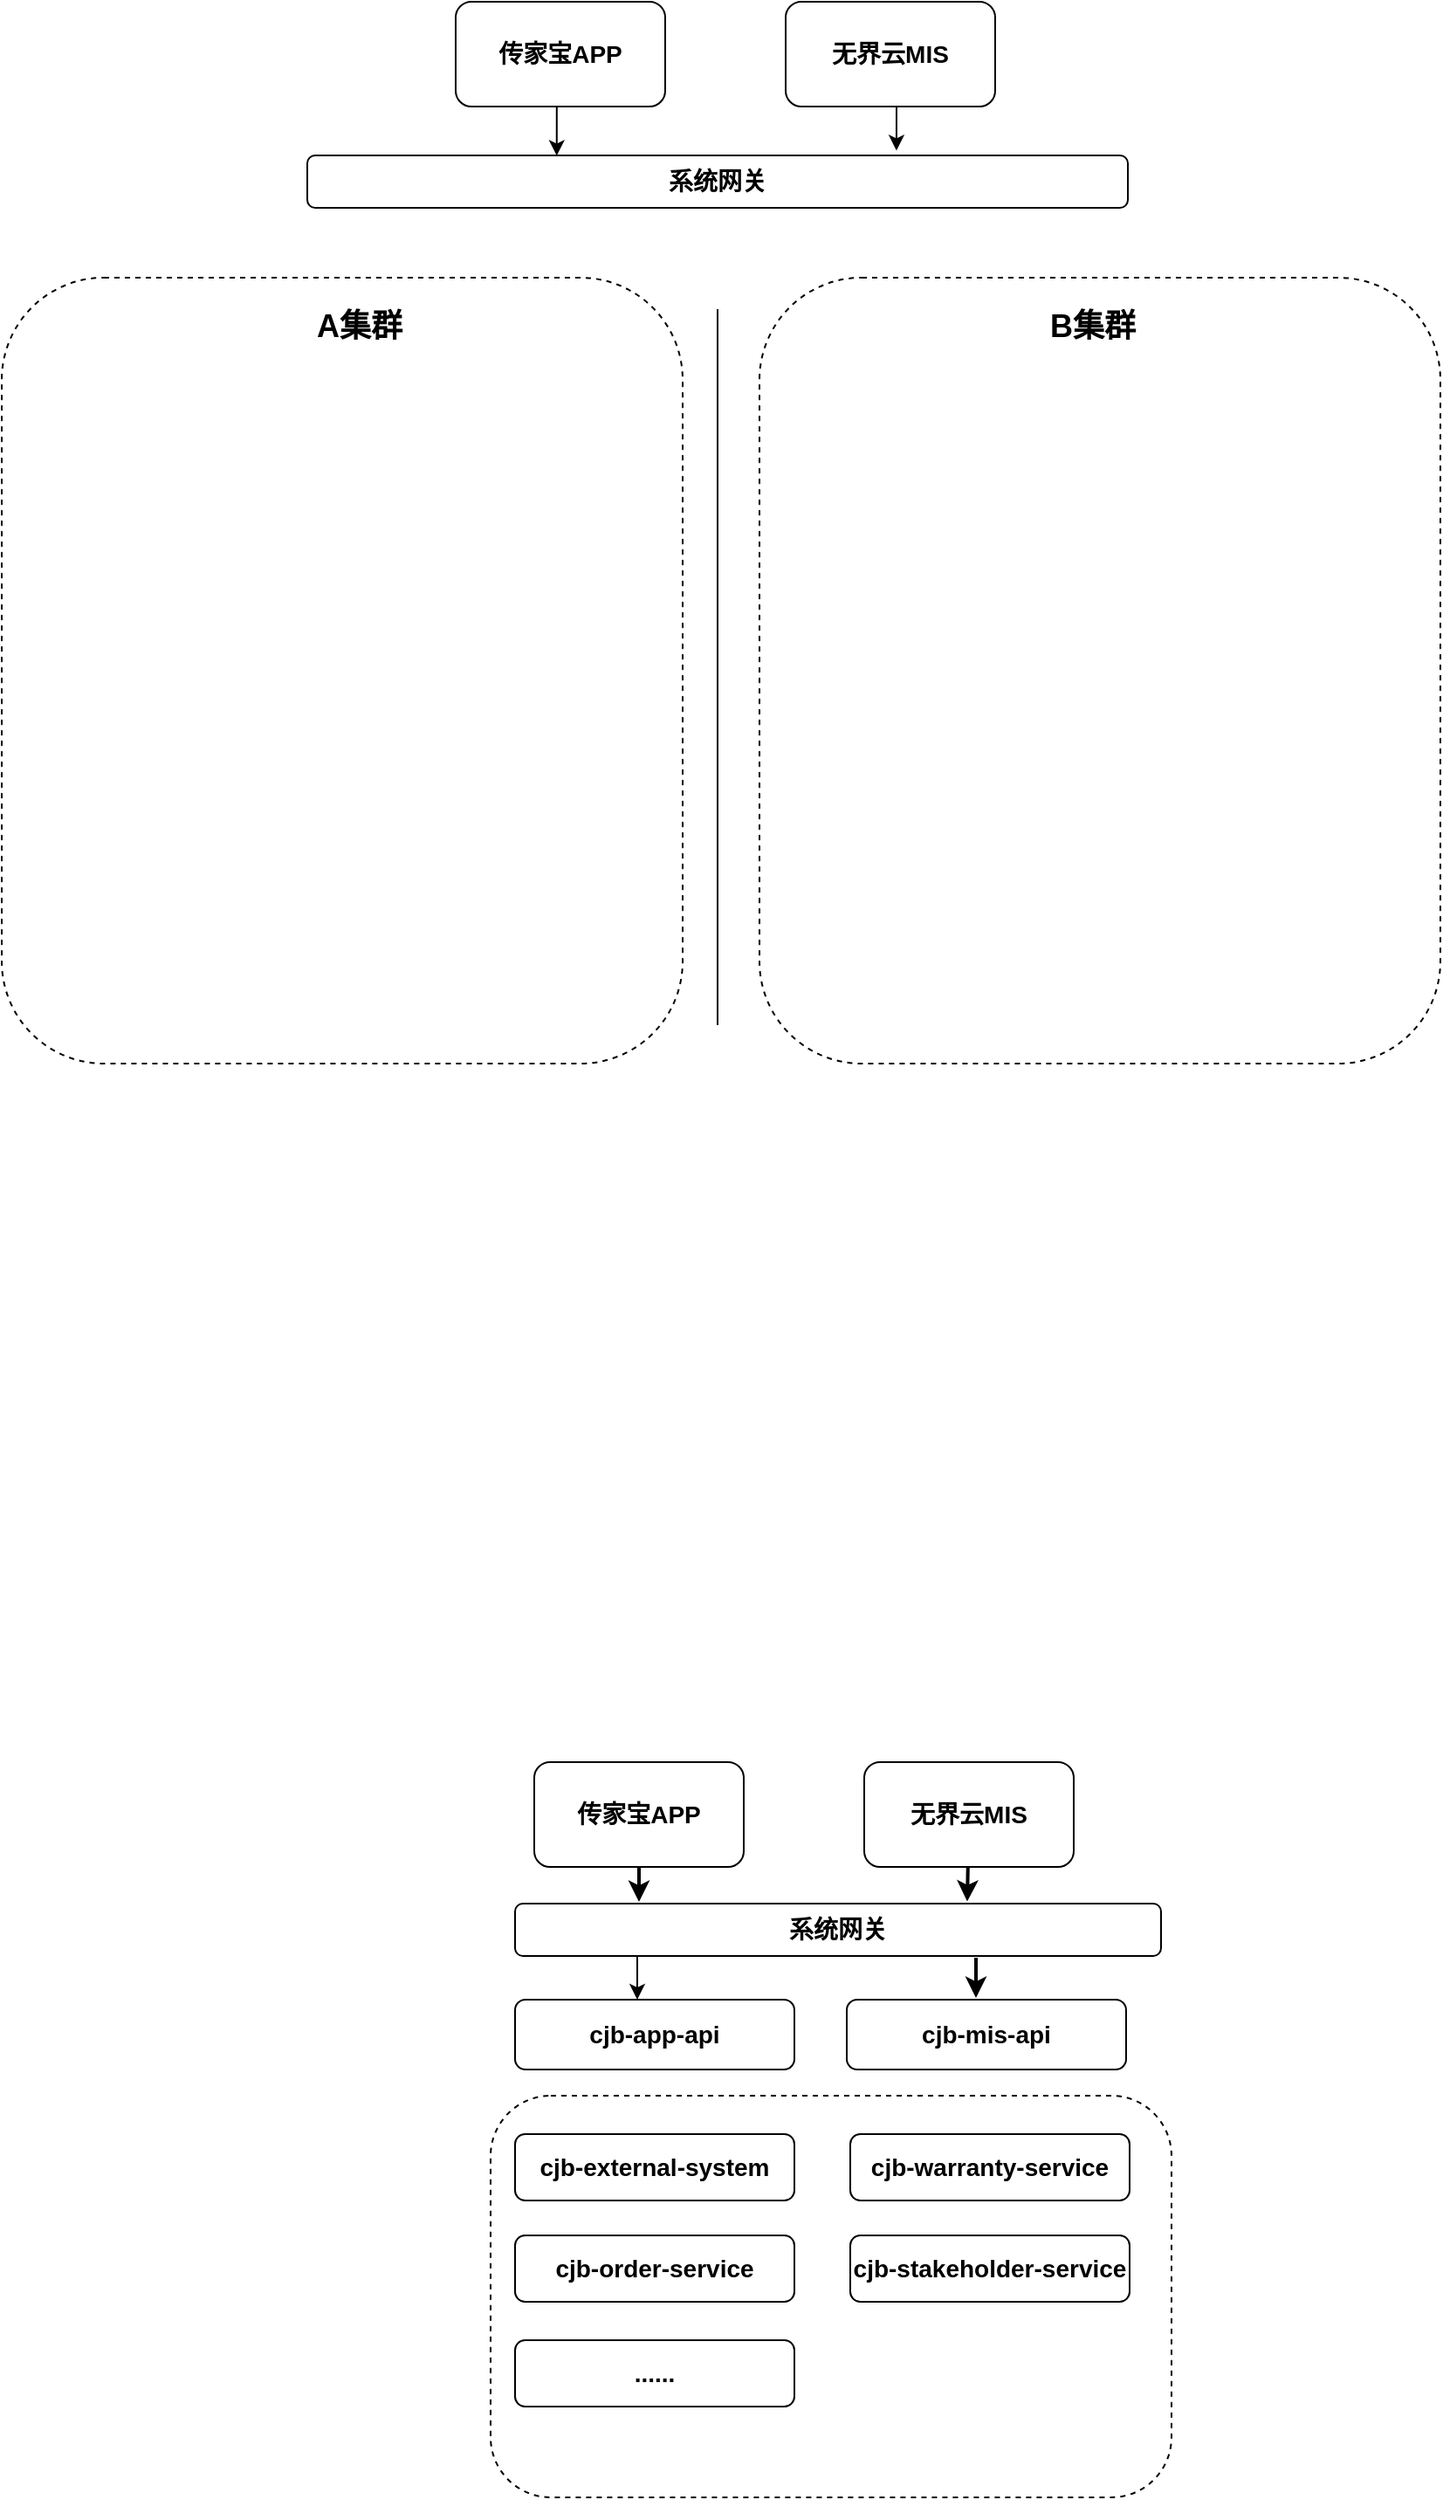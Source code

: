 <mxfile version="14.0.1" type="github">
  <diagram id="MpKOYXsyZB0nzLLyLdtM" name="Page-1">
    <mxGraphModel dx="1740" dy="520" grid="1" gridSize="10" guides="1" tooltips="1" connect="1" arrows="1" fold="1" page="1" pageScale="1" pageWidth="827" pageHeight="1169" math="0" shadow="0">
      <root>
        <mxCell id="0" />
        <mxCell id="1" parent="0" />
        <mxCell id="EF4DgZaoUzox8hAfEua7-14" value="&lt;span style=&quot;font-size: 14px&quot;&gt;&lt;b&gt;&lt;br&gt;&lt;/b&gt;&lt;/span&gt;" style="rounded=1;whiteSpace=wrap;html=1;dashed=1;" vertex="1" parent="1">
          <mxGeometry x="414" y="310" width="390" height="450" as="geometry" />
        </mxCell>
        <mxCell id="EF4DgZaoUzox8hAfEua7-13" value="&lt;span style=&quot;font-size: 14px&quot;&gt;&lt;b&gt;&lt;br&gt;&lt;/b&gt;&lt;/span&gt;" style="rounded=1;whiteSpace=wrap;html=1;dashed=1;" vertex="1" parent="1">
          <mxGeometry x="-20" y="310" width="390" height="450" as="geometry" />
        </mxCell>
        <mxCell id="i4v3Hct5WxHWQe_M93EY-2" value="&lt;span style=&quot;font-size: 14px&quot;&gt;&lt;b&gt;&lt;br&gt;&lt;/b&gt;&lt;/span&gt;" style="rounded=1;whiteSpace=wrap;html=1;dashed=1;" parent="1" vertex="1">
          <mxGeometry x="260" y="1351" width="390" height="230" as="geometry" />
        </mxCell>
        <mxCell id="_Qi3U7-KNklzHWl9HvJi-1" style="orthogonalLoop=1;jettySize=auto;html=1;strokeWidth=2;" parent="1" source="_Qi3U7-KNklzHWl9HvJi-2" edge="1">
          <mxGeometry relative="1" as="geometry">
            <mxPoint x="345" y="1240" as="targetPoint" />
          </mxGeometry>
        </mxCell>
        <mxCell id="_Qi3U7-KNklzHWl9HvJi-2" value="&lt;font style=&quot;font-size: 14px&quot;&gt;&lt;b&gt;传家宝APP&lt;/b&gt;&lt;/font&gt;" style="rounded=1;whiteSpace=wrap;html=1;" parent="1" vertex="1">
          <mxGeometry x="285" y="1160" width="120" height="60" as="geometry" />
        </mxCell>
        <mxCell id="_Qi3U7-KNklzHWl9HvJi-3" style="edgeStyle=none;orthogonalLoop=1;jettySize=auto;html=1;strokeWidth=2;entryX=0.7;entryY=-0.04;entryDx=0;entryDy=0;entryPerimeter=0;" parent="1" source="_Qi3U7-KNklzHWl9HvJi-4" target="_Qi3U7-KNklzHWl9HvJi-7" edge="1">
          <mxGeometry relative="1" as="geometry" />
        </mxCell>
        <mxCell id="_Qi3U7-KNklzHWl9HvJi-4" value="&lt;font style=&quot;font-size: 14px&quot;&gt;&lt;b&gt;无界云MIS&lt;/b&gt;&lt;/font&gt;" style="rounded=1;whiteSpace=wrap;html=1;" parent="1" vertex="1">
          <mxGeometry x="474" y="1160" width="120" height="60" as="geometry" />
        </mxCell>
        <mxCell id="2XZ529oUCofOYE8xTM4C-4" style="edgeStyle=orthogonalEdgeStyle;rounded=0;orthogonalLoop=1;jettySize=auto;html=1;exitX=0.25;exitY=1;exitDx=0;exitDy=0;entryX=0.5;entryY=0;entryDx=0;entryDy=0;" parent="1" edge="1">
          <mxGeometry relative="1" as="geometry">
            <mxPoint x="356.5" y="1271" as="sourcePoint" />
            <mxPoint x="344" y="1296" as="targetPoint" />
          </mxGeometry>
        </mxCell>
        <mxCell id="_Qi3U7-KNklzHWl9HvJi-7" value="&lt;span style=&quot;font-size: 14px&quot;&gt;&lt;b&gt;系统网关&lt;/b&gt;&lt;/span&gt;" style="rounded=1;whiteSpace=wrap;html=1;" parent="1" vertex="1">
          <mxGeometry x="274" y="1241" width="370" height="30" as="geometry" />
        </mxCell>
        <mxCell id="_Qi3U7-KNklzHWl9HvJi-8" value="&lt;span style=&quot;font-size: 14px&quot;&gt;&lt;b&gt;cjb-app-api&lt;br&gt;&lt;/b&gt;&lt;/span&gt;" style="rounded=1;whiteSpace=wrap;html=1;" parent="1" vertex="1">
          <mxGeometry x="274" y="1296" width="160" height="40" as="geometry" />
        </mxCell>
        <mxCell id="_Qi3U7-KNklzHWl9HvJi-10" value="&lt;span style=&quot;font-size: 14px&quot;&gt;&lt;b&gt;cjb-external-system&lt;/b&gt;&lt;/span&gt;" style="rounded=1;whiteSpace=wrap;html=1;" parent="1" vertex="1">
          <mxGeometry x="274" y="1373" width="160" height="38" as="geometry" />
        </mxCell>
        <mxCell id="2XZ529oUCofOYE8xTM4C-5" value="&lt;span style=&quot;font-size: 14px&quot;&gt;&lt;b&gt;cjb-mis-api&lt;br&gt;&lt;/b&gt;&lt;/span&gt;" style="rounded=1;whiteSpace=wrap;html=1;" parent="1" vertex="1">
          <mxGeometry x="464" y="1296" width="160" height="40" as="geometry" />
        </mxCell>
        <mxCell id="2XZ529oUCofOYE8xTM4C-9" style="orthogonalLoop=1;jettySize=auto;html=1;strokeWidth=2;" parent="1" edge="1">
          <mxGeometry relative="1" as="geometry">
            <mxPoint x="538" y="1272" as="sourcePoint" />
            <mxPoint x="538" y="1295" as="targetPoint" />
          </mxGeometry>
        </mxCell>
        <mxCell id="i4v3Hct5WxHWQe_M93EY-3" value="&lt;span style=&quot;font-size: 14px&quot;&gt;&lt;b&gt;cjb-warranty-service&lt;/b&gt;&lt;/span&gt;" style="rounded=1;whiteSpace=wrap;html=1;" parent="1" vertex="1">
          <mxGeometry x="466" y="1373" width="160" height="38" as="geometry" />
        </mxCell>
        <mxCell id="i4v3Hct5WxHWQe_M93EY-4" value="&lt;span style=&quot;font-size: 14px&quot;&gt;&lt;b&gt;cjb-order-service&lt;/b&gt;&lt;/span&gt;" style="rounded=1;whiteSpace=wrap;html=1;" parent="1" vertex="1">
          <mxGeometry x="274" y="1431" width="160" height="38" as="geometry" />
        </mxCell>
        <mxCell id="i4v3Hct5WxHWQe_M93EY-5" value="&lt;b style=&quot;font-size: 14px&quot;&gt;cjb-&lt;/b&gt;&lt;span style=&quot;font-size: 14px&quot;&gt;&lt;b&gt;stakeholder&lt;/b&gt;&lt;/span&gt;&lt;b style=&quot;font-size: 14px&quot;&gt;-service&lt;/b&gt;" style="rounded=1;whiteSpace=wrap;html=1;" parent="1" vertex="1">
          <mxGeometry x="466" y="1431" width="160" height="38" as="geometry" />
        </mxCell>
        <mxCell id="i4v3Hct5WxHWQe_M93EY-6" value="&lt;span style=&quot;font-size: 14px&quot;&gt;&lt;b&gt;......&lt;/b&gt;&lt;/span&gt;" style="rounded=1;whiteSpace=wrap;html=1;" parent="1" vertex="1">
          <mxGeometry x="274" y="1491" width="160" height="38" as="geometry" />
        </mxCell>
        <mxCell id="EF4DgZaoUzox8hAfEua7-1" value="" style="endArrow=none;html=1;" edge="1" parent="1">
          <mxGeometry width="50" height="50" relative="1" as="geometry">
            <mxPoint x="390" y="738" as="sourcePoint" />
            <mxPoint x="390" y="328" as="targetPoint" />
          </mxGeometry>
        </mxCell>
        <mxCell id="EF4DgZaoUzox8hAfEua7-10" style="edgeStyle=orthogonalEdgeStyle;rounded=0;orthogonalLoop=1;jettySize=auto;html=1;exitX=0.5;exitY=1;exitDx=0;exitDy=0;entryX=0.304;entryY=0.006;entryDx=0;entryDy=0;entryPerimeter=0;" edge="1" parent="1" source="EF4DgZaoUzox8hAfEua7-2" target="EF4DgZaoUzox8hAfEua7-7">
          <mxGeometry relative="1" as="geometry" />
        </mxCell>
        <mxCell id="EF4DgZaoUzox8hAfEua7-2" value="&lt;font style=&quot;font-size: 14px&quot;&gt;&lt;b&gt;传家宝APP&lt;/b&gt;&lt;/font&gt;" style="rounded=1;whiteSpace=wrap;html=1;" vertex="1" parent="1">
          <mxGeometry x="240" y="152" width="120" height="60" as="geometry" />
        </mxCell>
        <mxCell id="EF4DgZaoUzox8hAfEua7-11" style="edgeStyle=orthogonalEdgeStyle;rounded=0;orthogonalLoop=1;jettySize=auto;html=1;exitX=0.5;exitY=1;exitDx=0;exitDy=0;entryX=0.718;entryY=-0.092;entryDx=0;entryDy=0;entryPerimeter=0;" edge="1" parent="1" source="EF4DgZaoUzox8hAfEua7-3" target="EF4DgZaoUzox8hAfEua7-7">
          <mxGeometry relative="1" as="geometry" />
        </mxCell>
        <mxCell id="EF4DgZaoUzox8hAfEua7-3" value="&lt;font style=&quot;font-size: 14px&quot;&gt;&lt;b&gt;无界云MIS&lt;/b&gt;&lt;/font&gt;" style="rounded=1;whiteSpace=wrap;html=1;" vertex="1" parent="1">
          <mxGeometry x="429" y="152" width="120" height="60" as="geometry" />
        </mxCell>
        <mxCell id="EF4DgZaoUzox8hAfEua7-4" value="&lt;b&gt;&lt;font style=&quot;font-size: 18px&quot;&gt;A集群&lt;/font&gt;&lt;/b&gt;" style="text;html=1;strokeColor=none;fillColor=none;align=center;verticalAlign=middle;whiteSpace=wrap;rounded=0;" vertex="1" parent="1">
          <mxGeometry x="140" y="328" width="90" height="20" as="geometry" />
        </mxCell>
        <mxCell id="EF4DgZaoUzox8hAfEua7-6" value="&lt;b&gt;&lt;font style=&quot;font-size: 18px&quot;&gt;B集群&lt;/font&gt;&lt;/b&gt;" style="text;html=1;strokeColor=none;fillColor=none;align=center;verticalAlign=middle;whiteSpace=wrap;rounded=0;" vertex="1" parent="1">
          <mxGeometry x="560" y="328" width="90" height="20" as="geometry" />
        </mxCell>
        <mxCell id="EF4DgZaoUzox8hAfEua7-7" value="&lt;span style=&quot;font-size: 14px&quot;&gt;&lt;b&gt;系统网关&lt;/b&gt;&lt;/span&gt;" style="rounded=1;whiteSpace=wrap;html=1;" vertex="1" parent="1">
          <mxGeometry x="155" y="240" width="470" height="30" as="geometry" />
        </mxCell>
      </root>
    </mxGraphModel>
  </diagram>
</mxfile>
